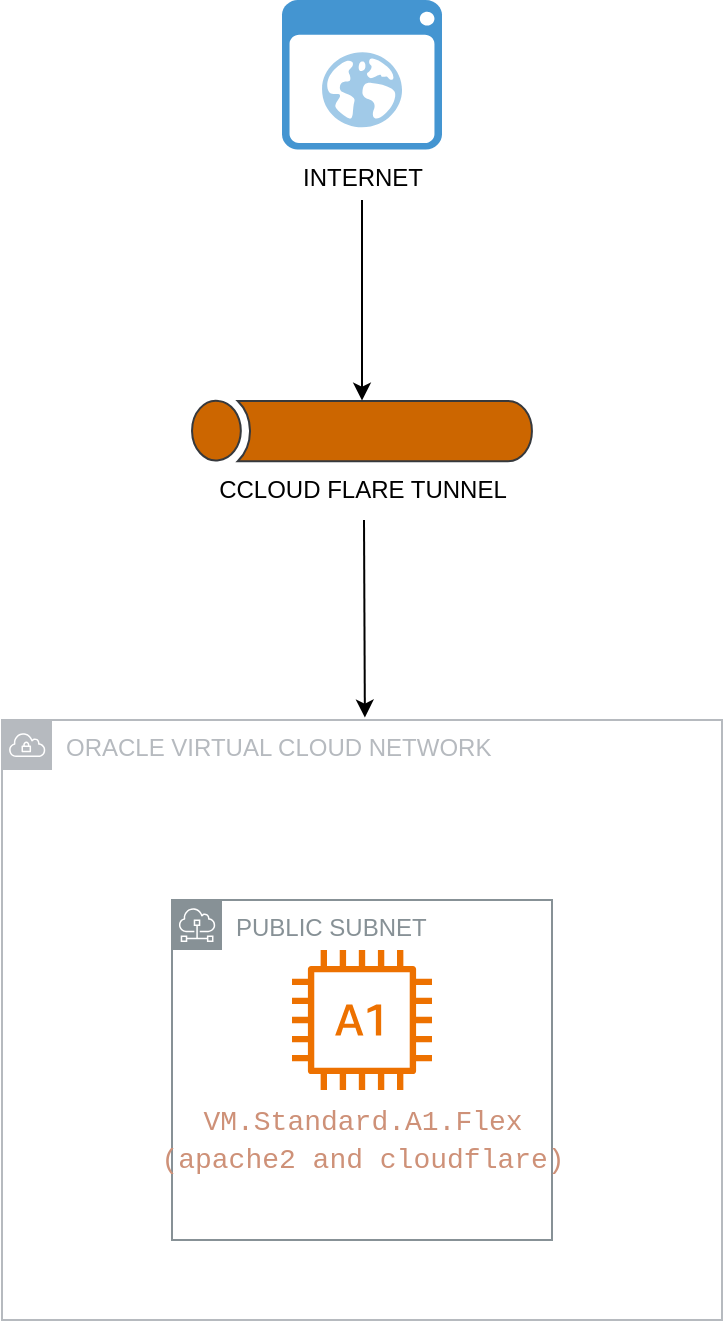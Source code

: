 <mxfile>
    <diagram id="zvuzsxSRqTM74KxVRK0O" name="Page-1">
        <mxGraphModel dx="1298" dy="731" grid="1" gridSize="10" guides="1" tooltips="1" connect="1" arrows="1" fold="1" page="1" pageScale="1" pageWidth="850" pageHeight="1100" math="0" shadow="0">
            <root>
                <mxCell id="0"/>
                <mxCell id="1" parent="0"/>
                <mxCell id="2" value="ORACLE VIRTUAL CLOUD NETWORK" style="sketch=0;outlineConnect=0;gradientColor=none;html=1;whiteSpace=wrap;fontSize=12;fontStyle=0;shape=mxgraph.aws4.group;grIcon=mxgraph.aws4.group_vpc;strokeColor=light-dark(#B6BABF,#994C00);fillColor=none;verticalAlign=top;align=left;spacingLeft=30;fontColor=light-dark(#B6BABF,#FFFFFF);dashed=0;" vertex="1" parent="1">
                    <mxGeometry x="245" y="660" width="360" height="300" as="geometry"/>
                </mxCell>
                <mxCell id="4" value="PUBLIC SUBNET" style="sketch=0;outlineConnect=0;gradientColor=none;html=1;whiteSpace=wrap;fontSize=12;fontStyle=0;shape=mxgraph.aws4.group;grIcon=mxgraph.aws4.group_subnet;strokeColor=light-dark(#879196,#994C00);fillColor=none;verticalAlign=top;align=left;spacingLeft=30;fontColor=light-dark(#879196,#FFFFFF);dashed=0;" vertex="1" parent="1">
                    <mxGeometry x="330" y="750" width="190" height="170" as="geometry"/>
                </mxCell>
                <mxCell id="9" value="&lt;div style=&quot;font-family: Consolas, &amp;quot;Courier New&amp;quot;, monospace; font-size: 14px; line-height: 19px; white-space-collapse: preserve;&quot;&gt;&lt;font style=&quot;color: light-dark(rgb(206, 145, 120), rgb(255, 255, 255));&quot;&gt;VM.Standard.A1.Flex&lt;br&gt;(apache2 and cloudflare)&lt;/font&gt;&lt;/div&gt;" style="sketch=0;outlineConnect=0;fontColor=#232F3E;gradientColor=none;fillColor=#ED7100;strokeColor=none;dashed=0;verticalLabelPosition=bottom;verticalAlign=top;align=center;html=1;fontSize=12;fontStyle=0;aspect=fixed;pointerEvents=1;shape=mxgraph.aws4.a1_instance;" vertex="1" parent="1">
                    <mxGeometry x="390" y="775" width="70" height="70" as="geometry"/>
                </mxCell>
                <mxCell id="11" value="CCLOUD FLARE TUNNEL" style="sketch=0;aspect=fixed;pointerEvents=1;shadow=0;dashed=0;html=1;strokeColor=#36393d;labelPosition=center;verticalLabelPosition=bottom;verticalAlign=top;align=center;fillColor=#CC6600;shape=mxgraph.mscae.general.tunnel;" vertex="1" parent="1">
                    <mxGeometry x="340" y="500" width="170" height="30.6" as="geometry"/>
                </mxCell>
                <mxCell id="14" style="edgeStyle=none;html=1;entryX=0.504;entryY=-0.004;entryDx=0;entryDy=0;entryPerimeter=0;" edge="1" parent="1" target="2">
                    <mxGeometry relative="1" as="geometry">
                        <mxPoint x="426" y="560" as="sourcePoint"/>
                    </mxGeometry>
                </mxCell>
                <mxCell id="15" value="INTERNET" style="shadow=0;dashed=0;html=1;strokeColor=none;fillColor=light-dark(#4495D1,#CC6600);labelPosition=center;verticalLabelPosition=bottom;verticalAlign=top;align=center;outlineConnect=0;shape=mxgraph.veeam.2d.web_ui;" vertex="1" parent="1">
                    <mxGeometry x="385" y="300" width="80" height="74.8" as="geometry"/>
                </mxCell>
                <mxCell id="17" style="edgeStyle=none;html=1;entryX=0.5;entryY=0.01;entryDx=0;entryDy=0;entryPerimeter=0;" edge="1" parent="1" target="11">
                    <mxGeometry relative="1" as="geometry">
                        <mxPoint x="425" y="400" as="sourcePoint"/>
                    </mxGeometry>
                </mxCell>
            </root>
        </mxGraphModel>
    </diagram>
</mxfile>
